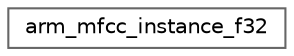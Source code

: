 digraph "Graphical Class Hierarchy"
{
 // LATEX_PDF_SIZE
  bgcolor="transparent";
  edge [fontname=Helvetica,fontsize=10,labelfontname=Helvetica,labelfontsize=10];
  node [fontname=Helvetica,fontsize=10,shape=box,height=0.2,width=0.4];
  rankdir="LR";
  Node0 [id="Node000000",label="arm_mfcc_instance_f32",height=0.2,width=0.4,color="grey40", fillcolor="white", style="filled",URL="$structarm__mfcc__instance__f32.html",tooltip="Instance structure for the Floating-point MFCC function."];
}
